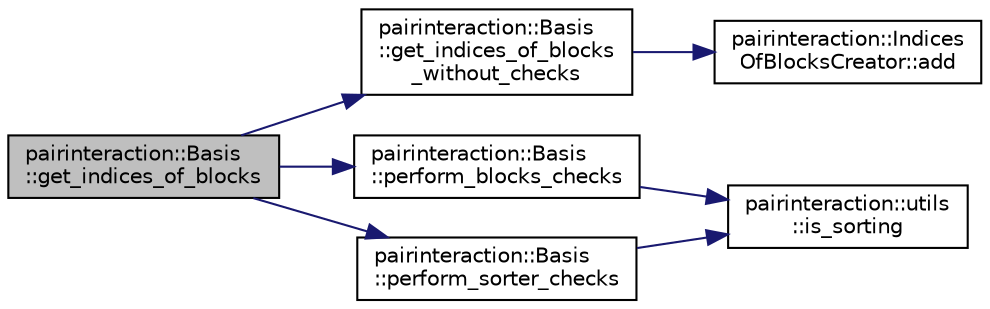 digraph "pairinteraction::Basis::get_indices_of_blocks"
{
 // INTERACTIVE_SVG=YES
 // LATEX_PDF_SIZE
  bgcolor="transparent";
  edge [fontname="Helvetica",fontsize="10",labelfontname="Helvetica",labelfontsize="10"];
  node [fontname="Helvetica",fontsize="10",shape=record];
  rankdir="LR";
  Node1 [label="pairinteraction::Basis\l::get_indices_of_blocks",height=0.2,width=0.4,color="black", fillcolor="grey75", style="filled", fontcolor="black",tooltip=" "];
  Node1 -> Node2 [color="midnightblue",fontsize="10",style="solid",fontname="Helvetica"];
  Node2 [label="pairinteraction::Basis\l::get_indices_of_blocks\l_without_checks",height=0.2,width=0.4,color="black",URL="$classpairinteraction_1_1Basis.html#a11e23a74c49cad905e448ec2229d8789",tooltip=" "];
  Node2 -> Node3 [color="midnightblue",fontsize="10",style="solid",fontname="Helvetica"];
  Node3 [label="pairinteraction::Indices\lOfBlocksCreator::add",height=0.2,width=0.4,color="black",URL="$classpairinteraction_1_1IndicesOfBlocksCreator.html#abe581ebc18982083405ab8d3651560fd",tooltip=" "];
  Node1 -> Node4 [color="midnightblue",fontsize="10",style="solid",fontname="Helvetica"];
  Node4 [label="pairinteraction::Basis\l::perform_blocks_checks",height=0.2,width=0.4,color="black",URL="$classpairinteraction_1_1Basis.html#a85f1f32798b52863a5feec1938625892",tooltip=" "];
  Node4 -> Node5 [color="midnightblue",fontsize="10",style="solid",fontname="Helvetica"];
  Node5 [label="pairinteraction::utils\l::is_sorting",height=0.2,width=0.4,color="black",URL="$namespacepairinteraction_1_1utils.html#a2520822fcec48f901b125c2ed79b6fc6",tooltip=" "];
  Node1 -> Node6 [color="midnightblue",fontsize="10",style="solid",fontname="Helvetica"];
  Node6 [label="pairinteraction::Basis\l::perform_sorter_checks",height=0.2,width=0.4,color="black",URL="$classpairinteraction_1_1Basis.html#a65be5642a202c58d3bb5f0b09d8c714f",tooltip=" "];
  Node6 -> Node5 [color="midnightblue",fontsize="10",style="solid",fontname="Helvetica"];
}
